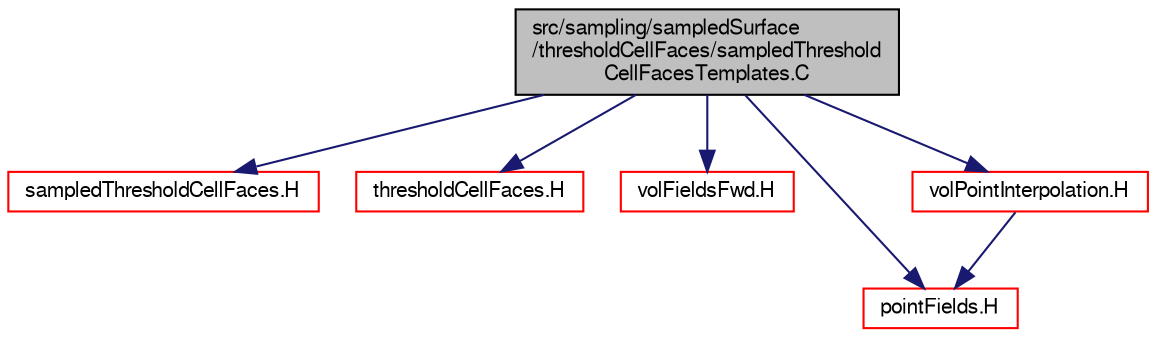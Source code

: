 digraph "src/sampling/sampledSurface/thresholdCellFaces/sampledThresholdCellFacesTemplates.C"
{
  bgcolor="transparent";
  edge [fontname="FreeSans",fontsize="10",labelfontname="FreeSans",labelfontsize="10"];
  node [fontname="FreeSans",fontsize="10",shape=record];
  Node0 [label="src/sampling/sampledSurface\l/thresholdCellFaces/sampledThreshold\lCellFacesTemplates.C",height=0.2,width=0.4,color="black", fillcolor="grey75", style="filled", fontcolor="black"];
  Node0 -> Node1 [color="midnightblue",fontsize="10",style="solid",fontname="FreeSans"];
  Node1 [label="sampledThresholdCellFaces.H",height=0.2,width=0.4,color="red",URL="$a14816.html"];
  Node0 -> Node338 [color="midnightblue",fontsize="10",style="solid",fontname="FreeSans"];
  Node338 [label="thresholdCellFaces.H",height=0.2,width=0.4,color="red",URL="$a14825.html"];
  Node0 -> Node147 [color="midnightblue",fontsize="10",style="solid",fontname="FreeSans"];
  Node147 [label="volFieldsFwd.H",height=0.2,width=0.4,color="red",URL="$a02753.html"];
  Node0 -> Node277 [color="midnightblue",fontsize="10",style="solid",fontname="FreeSans"];
  Node277 [label="pointFields.H",height=0.2,width=0.4,color="red",URL="$a09881.html"];
  Node0 -> Node339 [color="midnightblue",fontsize="10",style="solid",fontname="FreeSans"];
  Node339 [label="volPointInterpolation.H",height=0.2,width=0.4,color="red",URL="$a04340.html"];
  Node339 -> Node277 [color="midnightblue",fontsize="10",style="solid",fontname="FreeSans"];
}
